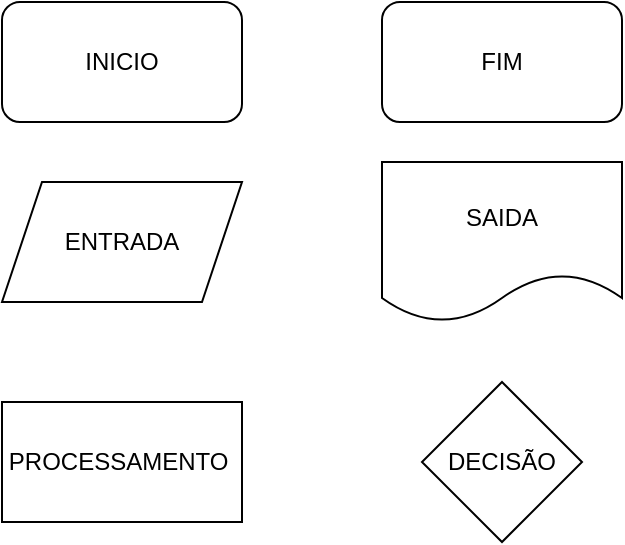 <mxfile version="17.1.3" type="github">
  <diagram id="uuEsf4OLYLBTbxoyrsaf" name="Page-1">
    <mxGraphModel dx="868" dy="482" grid="1" gridSize="10" guides="1" tooltips="1" connect="1" arrows="1" fold="1" page="1" pageScale="1" pageWidth="827" pageHeight="1169" math="0" shadow="0">
      <root>
        <mxCell id="0" />
        <mxCell id="1" parent="0" />
        <mxCell id="_CTOPA6bp-rA6gLlevHX-1" value="INICIO" style="rounded=1;whiteSpace=wrap;html=1;" vertex="1" parent="1">
          <mxGeometry x="160" y="130" width="120" height="60" as="geometry" />
        </mxCell>
        <mxCell id="_CTOPA6bp-rA6gLlevHX-2" value="FIM" style="rounded=1;whiteSpace=wrap;html=1;" vertex="1" parent="1">
          <mxGeometry x="350" y="130" width="120" height="60" as="geometry" />
        </mxCell>
        <mxCell id="_CTOPA6bp-rA6gLlevHX-3" value="ENTRADA" style="shape=parallelogram;perimeter=parallelogramPerimeter;whiteSpace=wrap;html=1;fixedSize=1;" vertex="1" parent="1">
          <mxGeometry x="160" y="220" width="120" height="60" as="geometry" />
        </mxCell>
        <mxCell id="_CTOPA6bp-rA6gLlevHX-4" value="SAIDA" style="shape=document;whiteSpace=wrap;html=1;boundedLbl=1;" vertex="1" parent="1">
          <mxGeometry x="350" y="210" width="120" height="80" as="geometry" />
        </mxCell>
        <mxCell id="_CTOPA6bp-rA6gLlevHX-5" value="PROCESSAMENTO&amp;nbsp;" style="rounded=0;whiteSpace=wrap;html=1;" vertex="1" parent="1">
          <mxGeometry x="160" y="330" width="120" height="60" as="geometry" />
        </mxCell>
        <mxCell id="_CTOPA6bp-rA6gLlevHX-6" value="DECISÃO" style="rhombus;whiteSpace=wrap;html=1;" vertex="1" parent="1">
          <mxGeometry x="370" y="320" width="80" height="80" as="geometry" />
        </mxCell>
      </root>
    </mxGraphModel>
  </diagram>
</mxfile>
